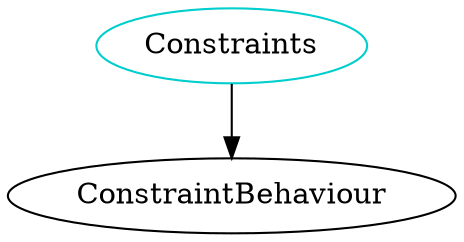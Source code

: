 digraph constraints{
Constraints	[shape=oval, color=cyan3, label="Constraints"];
Constraints -> ConstraintBehaviour;
}
